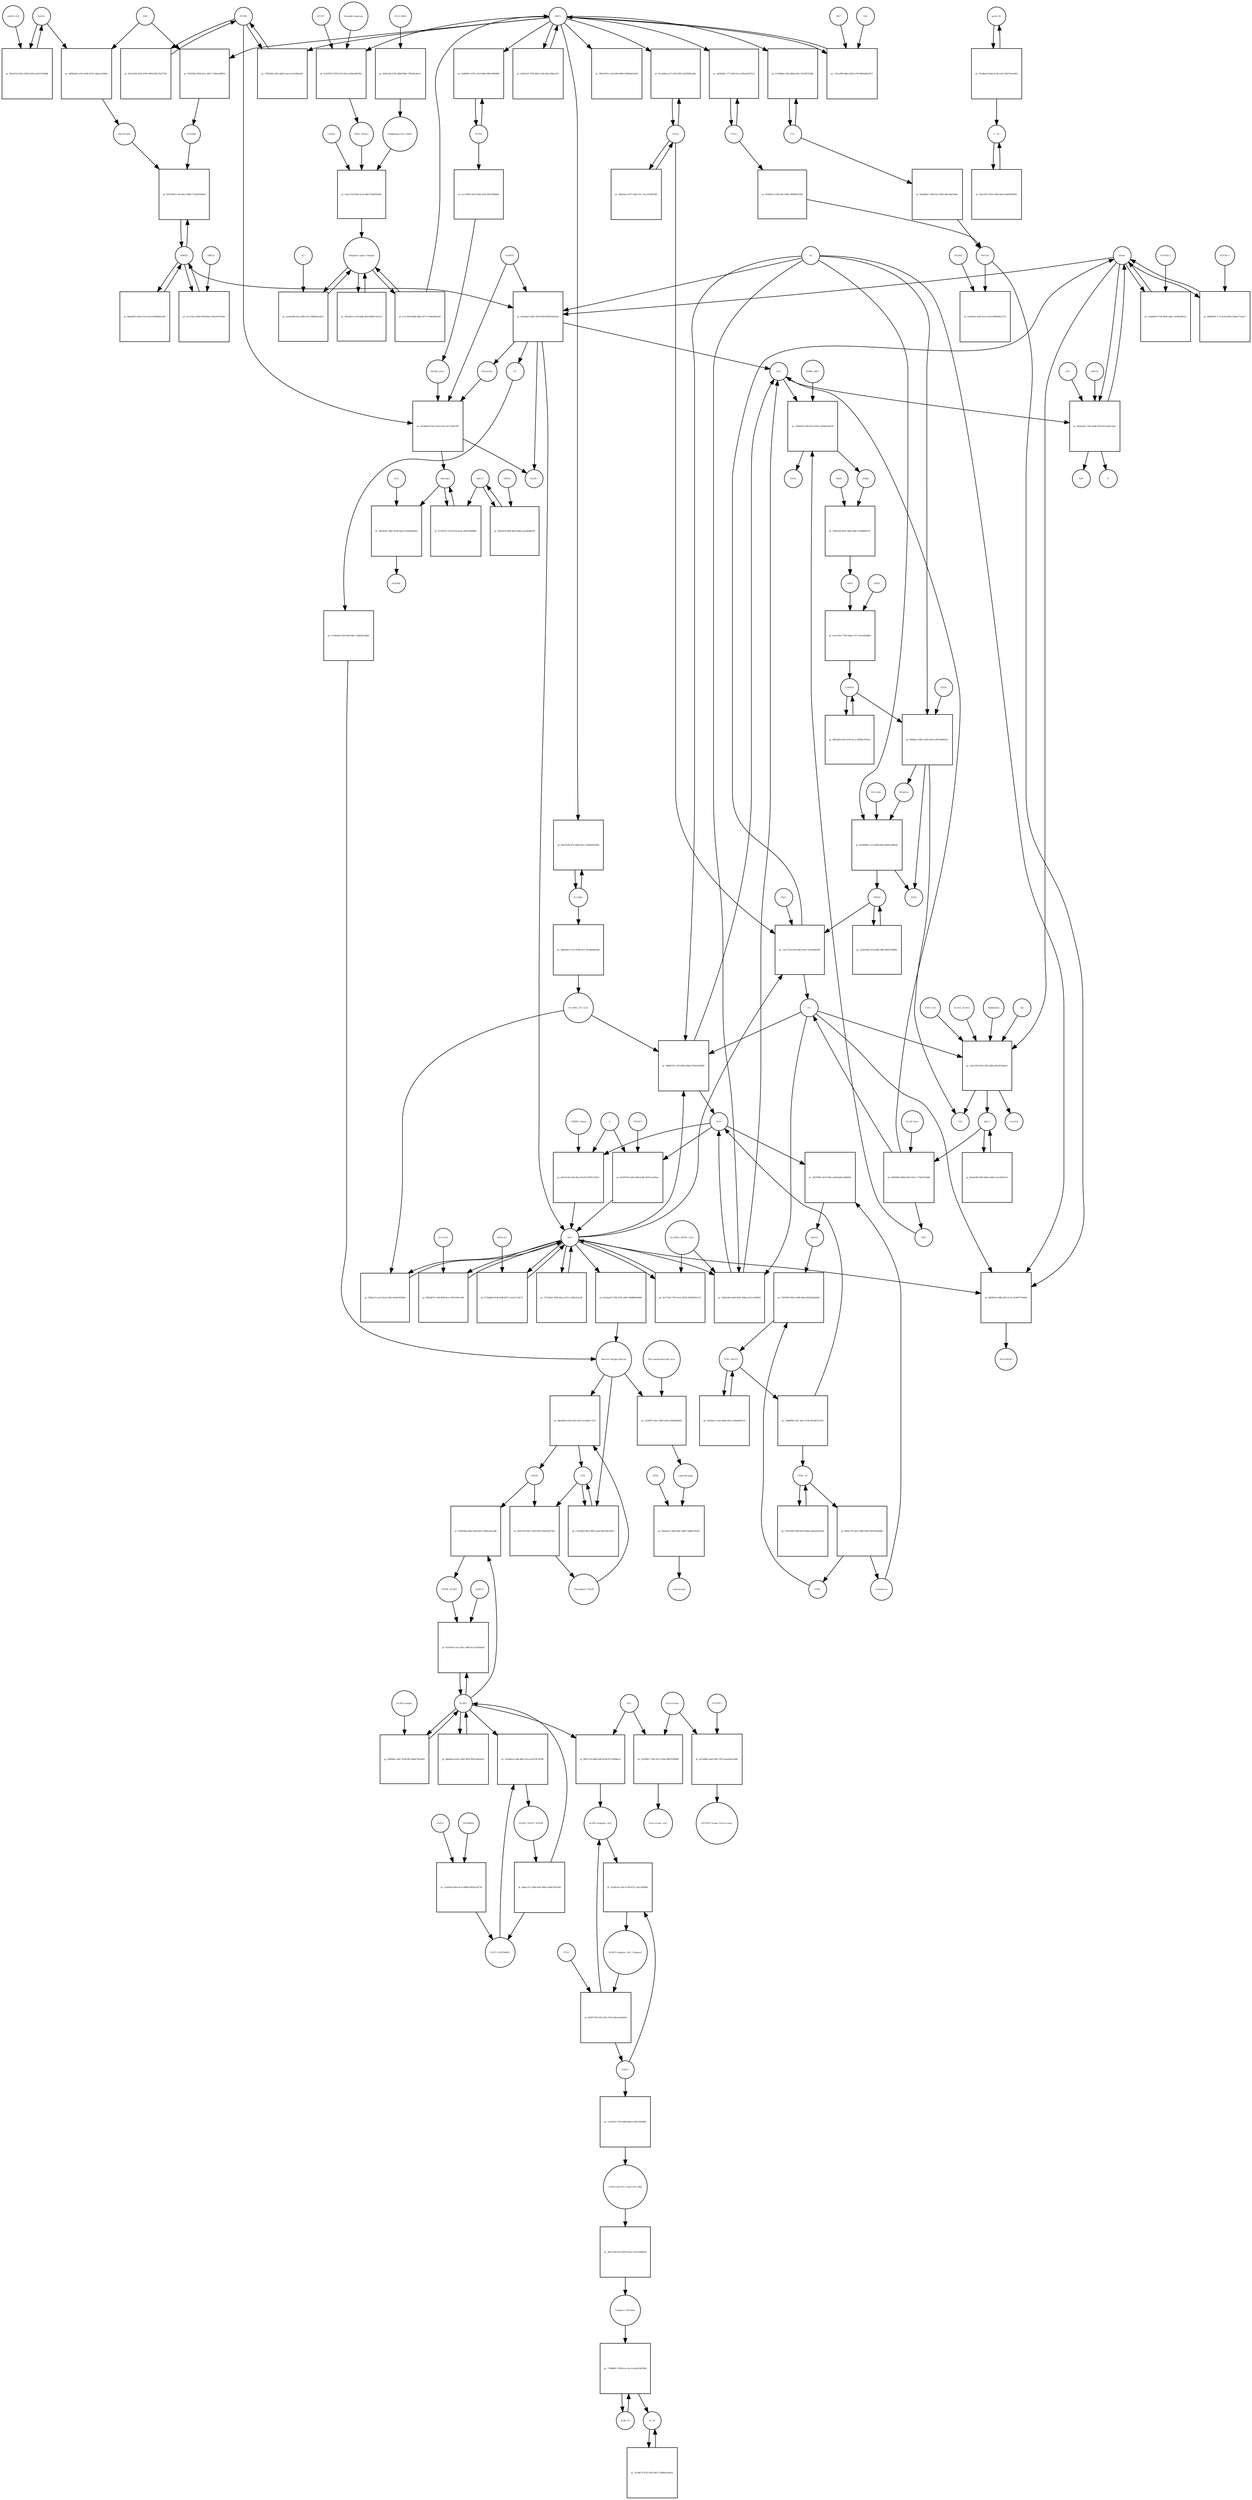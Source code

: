 strict digraph  {
Heme [annotation="urn_miriam_obo.chebi_CHEBI%3A30413", bipartite=0, cls="simple chemical", fontsize=4, label=Heme, shape=circle];
"pr_645eb9c9-2663-4f28-9958-f958d14432ed" [annotation="", bipartite=1, cls=process, fontsize=4, label="pr_645eb9c9-2663-4f28-9958-f958d14432ed", shape=square];
Biliverdin [annotation="urn_miriam_obo.chebi_CHEBI%3A17033", bipartite=0, cls="simple chemical", fontsize=4, label=Biliverdin, shape=circle];
HMOX1 [annotation="", bipartite=0, cls=macromolecule, fontsize=4, label=HMOX1, shape=circle];
O2 [annotation="urn_miriam_obo.chebi_CHEBI%3A15379", bipartite=0, cls="simple chemical", fontsize=4, label=O2, shape=circle];
NADPH [annotation="urn_miriam_obo.chebi_CHEBI%3A16474", bipartite=0, cls="simple chemical", fontsize=4, label=NADPH, shape=circle];
H2O [annotation="urn_miriam_obo.chebi_CHEBI%3A15377", bipartite=0, cls="simple chemical", fontsize=4, label=H2O, shape=circle];
"Fe2+" [annotation="urn_miriam_obo.chebi_CHEBI%3A29033", bipartite=0, cls="simple chemical", fontsize=4, label="Fe2+", shape=circle];
"NADP+" [annotation="urn_miriam_obo.chebi_CHEBI%3A18009", bipartite=0, cls="simple chemical", fontsize=4, label="NADP+", shape=circle];
CO [annotation="urn_miriam_obo.chebi_CHEBI%3A17245", bipartite=0, cls="simple chemical", fontsize=4, label=CO, shape=circle];
"pr_cabb6616-7195-4b96-a4b2-7fe580309aef" [annotation="", bipartite=1, cls=process, fontsize=4, label="pr_cabb6616-7195-4b96-a4b2-7fe580309aef", shape=square];
"FLVCR1-2" [annotation=urn_miriam_uniprot_Q9Y5Y0, bipartite=0, cls=macromolecule, fontsize=4, label="FLVCR1-2", shape=circle];
"pr_a4c84de9-47be-47ab-a7de-547c238471f9" [annotation="", bipartite=1, cls=process, fontsize=4, label="pr_a4c84de9-47be-47ab-a7de-547c238471f9", shape=square];
Bilirubin [annotation="urn_miriam_obo.chebi_CHEBI%3A16990", bipartite=0, cls="simple chemical", fontsize=4, label=Bilirubin, shape=circle];
BLVRB [annotation=urn_miriam_uniprot_P30043, bipartite=0, cls=macromolecule, fontsize=4, label=BLVRB, shape=circle];
"BLVRA_Zn2+" [annotation="urn_miriam_obo.chebi_CHEBI%3A29805|urn_miriam_uniprot_P53004", bipartite=0, cls=complex, fontsize=4, label="BLVRA_Zn2+", shape=circle];
"pr_f57e07dc-7ce9-41e4-ae3a-5d9a2646969a" [annotation="", bipartite=1, cls=process, fontsize=4, label="pr_f57e07dc-7ce9-41e4-ae3a-5d9a2646969a", shape=square];
ABCC1 [annotation="", bipartite=0, cls=macromolecule, fontsize=4, label=ABCC1, shape=circle];
"pr_5b620307-3b81-4549-9abe-812b99bed825" [annotation="", bipartite=1, cls=process, fontsize=4, label="pr_5b620307-3b81-4549-9abe-812b99bed825", shape=square];
ALB [annotation=urn_miriam_uniprot_P02768, bipartite=0, cls=macromolecule, fontsize=4, label=ALB, shape=circle];
"ALB/BIL" [annotation="urn_miriam_uniprot_P02768|urn_miriam_obo.chebi_CHEBI%3A16990", bipartite=0, cls=complex, fontsize=4, label="ALB/BIL", shape=circle];
NRF2 [annotation="", bipartite=0, cls=macromolecule, fontsize=4, label=NRF2, shape=circle];
"pr_225076b3-f830-45cc-b817-c556aa68ff02" [annotation="", bipartite=1, cls=process, fontsize=4, label="pr_225076b3-f830-45cc-b817-c556aa68ff02", shape=square];
MAF [annotation=urn_miriam_uniprot_O75444, bipartite=0, cls=macromolecule, fontsize=4, label=MAF, shape=circle];
"Nrf2/Maf" [annotation="", bipartite=0, cls=complex, fontsize=4, label="Nrf2/Maf", shape=circle];
"pr_64804ab5-a545-4a08-9195-cbb2ae1d2b0a" [annotation="", bipartite=1, cls=process, fontsize=4, label="pr_64804ab5-a545-4a08-9195-cbb2ae1d2b0a", shape=square];
BACH1 [annotation=urn_miriam_uniprot_O14867, bipartite=0, cls=macromolecule, fontsize=4, label=BACH1, shape=circle];
"BACH1/Maf" [annotation="", bipartite=0, cls=complex, fontsize=4, label="BACH1/Maf", shape=circle];
"pr_2f6c81ad-b26e-4548-b529-3ea9135c84d8" [annotation="", bipartite=1, cls=process, fontsize=4, label="pr_2f6c81ad-b26e-4548-b529-3ea9135c84d8", shape=square];
"miRNA-155" [annotation=urn_miriam_ncbigene_406947, bipartite=0, cls="nucleic acid feature", fontsize=4, label="miRNA-155", shape=circle];
"pr_b2e7856d-cc0e-40e1-89d9-77a59d55854d" [annotation="", bipartite=1, cls=process, fontsize=4, label="pr_b2e7856d-cc0e-40e1-89d9-77a59d55854d", shape=square];
PRIN9 [annotation="urn_miriam_obo.chebi_CHEBI%3A15430", bipartite=0, cls="simple chemical", fontsize=4, label=PRIN9, shape=circle];
"pr_cae1752b-e63f-4df2-9519-73a4260f2938" [annotation="", bipartite=1, cls=process, fontsize=4, label="pr_cae1752b-e63f-4df2-9519-73a4260f2938", shape=square];
FECH [annotation=urn_miriam_uniprot_P22830, bipartite=0, cls=macromolecule, fontsize=4, label=FECH, shape=circle];
"Pb2+" [annotation="urn_miriam_obo.chebi_CHEBI%3A27889", bipartite=0, cls="simple chemical", fontsize=4, label="Pb2+", shape=circle];
"H+" [annotation="urn_miriam_obo.chebi_CHEBI%3A15378", bipartite=0, cls="simple chemical", fontsize=4, label="H+", shape=circle];
"SUCC-CoA" [annotation="urn_miriam_obo.chebi_CHEBI%3A57292", bipartite=0, cls="simple chemical", fontsize=4, label="SUCC-CoA", shape=circle];
"pr_5eac1f50-b5a5-43fc-b8bf-64e4b53babe5" [annotation="", bipartite=1, cls=process, fontsize=4, label="pr_5eac1f50-b5a5-43fc-b8bf-64e4b53babe5", shape=square];
dALA [annotation="urn_miriam_obo.chebi_CHEBI%3A356416", bipartite=0, cls="simple chemical", fontsize=4, label=dALA, shape=circle];
ALAS1_ALAS2 [annotation="urn_miriam_uniprot_P13196|urn_miriam_uniprot_P22557", bipartite=0, cls=complex, fontsize=4, label=ALAS1_ALAS2, shape=circle];
Panhematin [annotation="urn_miriam_obo.chebi_CHEBI%3A50385", bipartite=0, cls="simple chemical", fontsize=4, label=Panhematin, shape=circle];
Gly [annotation="urn_miriam_obo.chebi_CHEBI%3A57305", bipartite=0, cls="simple chemical", fontsize=4, label=Gly, shape=circle];
"CoA-SH" [annotation="urn_miriam_obo.chebi_CHEBI%3A15346", bipartite=0, cls="simple chemical", fontsize=4, label="CoA-SH", shape=circle];
CO2 [annotation="urn_miriam_obo.chebi_CHEBI%3A16526", bipartite=0, cls="simple chemical", fontsize=4, label=CO2, shape=circle];
"pr_9c81f959-7458-4732-82e3-e40dcbb65f5e" [annotation="", bipartite=1, cls=process, fontsize=4, label="pr_9c81f959-7458-4732-82e3-e40dcbb65f5e", shape=square];
KEAP1 [annotation=urn_miriam_uniprot_Q14145, bipartite=0, cls=macromolecule, fontsize=4, label=KEAP1, shape=circle];
NRF2_KEAP1 [annotation="urn_miriam_uniprot_Q14145|urn_miriam_uniprot_Q16236", bipartite=0, cls=complex, fontsize=4, label=NRF2_KEAP1, shape=circle];
"Dimethly fumarate" [annotation="urn_miriam_obo.chebi_CHEBI%3A76004", bipartite=0, cls="simple chemical", fontsize=4, label="Dimethly fumarate", shape=circle];
"Ubiquitin Ligase Complex" [annotation="urn_miriam_uniprot_Q14145|urn_miriam_uniprot_Q15843|urn_miriam_uniprot_Q13618|urn_miriam_uniprot_P62877|urn_miriam_uniprot_Q16236|urn_miriam_uniprot_P0CG48|urn_miriam_pubmed_19940261|urn_miriam_interpro_IPR000608", bipartite=0, cls=complex, fontsize=4, label="Ubiquitin Ligase Complex", shape=circle];
"pr_3855ef2e-e154-4adb-85fd-b6f831167e1f" [annotation="", bipartite=1, cls=process, fontsize=4, label="pr_3855ef2e-e154-4adb-85fd-b6f831167e1f", shape=square];
"pr_b0958495-9b9d-4023-910c-c7746e793d4b" [annotation="", bipartite=1, cls=process, fontsize=4, label="pr_b0958495-9b9d-4023-910c-c7746e793d4b", shape=square];
PBG [annotation="urn_miriam_obo.chebi_CHEBI%3A58126", bipartite=0, cls="simple chemical", fontsize=4, label=PBG, shape=circle];
"ALAD_Zn2+" [annotation="urn_miriam_uniprot_P13716|urn_miriam_obo.chebi_CHEBI%3A29105", bipartite=0, cls=complex, fontsize=4, label="ALAD_Zn2+", shape=circle];
"pr_cf2b4509-cd5f-4535-83b5-10a0ab54ed78" [annotation="", bipartite=1, cls=process, fontsize=4, label="pr_cf2b4509-cd5f-4535-83b5-10a0ab54ed78", shape=square];
HMBL [annotation="urn_miriam_obo.chebi_CHEBI%3A57845", bipartite=0, cls="simple chemical", fontsize=4, label=HMBL, shape=circle];
HMBS_DIPY [annotation="urn_miriam_obo.chebi_CHEBI%3A36319|urn_miriam_uniprot_P08397", bipartite=0, cls=complex, fontsize=4, label=HMBS_DIPY, shape=circle];
"NH4+" [annotation="urn_miriam_obo.chebi_CHEBI%3A28938", bipartite=0, cls="simple chemical", fontsize=4, label="NH4+", shape=circle];
"pr_e2bf2269-4435-4485-996e-563d8f89a197" [annotation="", bipartite=1, cls=process, fontsize=4, label="pr_e2bf2269-4435-4485-996e-563d8f89a197", shape=square];
URO3 [annotation="urn_miriam_obo.chebi_CHEBI%3A15437", bipartite=0, cls="simple chemical", fontsize=4, label=URO3, shape=circle];
UROS [annotation=urn_miriam_uniprot_P10746, bipartite=0, cls=macromolecule, fontsize=4, label=UROS, shape=circle];
"pr_4c5ce01e-7796-42b4-a727-33c162f3b6bf" [annotation="", bipartite=1, cls=process, fontsize=4, label="pr_4c5ce01e-7796-42b4-a727-33c162f3b6bf", shape=square];
COPRO3 [annotation="urn_miriam_obo.chebi_CHEBI%3A15439", bipartite=0, cls="simple chemical", fontsize=4, label=COPRO3, shape=circle];
UROD [annotation=urn_miriam_uniprot_P06132, bipartite=0, cls=macromolecule, fontsize=4, label=UROD, shape=circle];
"pr_99d5bccf-d8e5-4439-9e92-ed970984930c" [annotation="", bipartite=1, cls=process, fontsize=4, label="pr_99d5bccf-d8e5-4439-9e92-ed970984930c", shape=square];
PPGEN9 [annotation="urn_miriam_obo.chebi_CHEBI%3A15435", bipartite=0, cls="simple chemical", fontsize=4, label=PPGEN9, shape=circle];
CPOX [annotation=urn_miriam_uniprot_P36551, bipartite=0, cls=macromolecule, fontsize=4, label=CPOX, shape=circle];
H2O2 [annotation="urn_miriam_obo.chebi_CHEBI%3A16240", bipartite=0, cls="simple chemical", fontsize=4, label=H2O2, shape=circle];
"pr_b97db99b-1ce3-4008-bd92-fb003cbdde0a" [annotation="", bipartite=1, cls=process, fontsize=4, label="pr_b97db99b-1ce3-4008-bd92-fb003cbdde0a", shape=square];
PPO_FAD [annotation="urn_miriam_obo.chebi_CHEBI%3A16238|urn_miriam_uniprot_P50336", bipartite=0, cls=complex, fontsize=4, label=PPO_FAD, shape=circle];
"pr_2a643cb7-5f7d-4b51-9c60-46ac394e1e53" [annotation="", bipartite=1, cls=process, fontsize=4, label="pr_2a643cb7-5f7d-4b51-9c60-46ac394e1e53", shape=square];
"pr_b6edc8f5-828f-449e-a566-eec5c6026c10" [annotation="", bipartite=1, cls="uncertain process", fontsize=4, label="pr_b6edc8f5-828f-449e-a566-eec5c6026c10", shape=square];
"pr_d9f3e85f-f450-4709-9ca3-99288cf4742d" [annotation="", bipartite=1, cls="uncertain process", fontsize=4, label="pr_d9f3e85f-f450-4709-9ca3-99288cf4742d", shape=square];
"pr_e2e6194d-c47d-468e-9ff8-4083f2586f61" [annotation="", bipartite=1, cls="uncertain process", fontsize=4, label="pr_e2e6194d-c47d-468e-9ff8-4083f2586f61", shape=square];
"Poly-unsaturated fatty acid" [annotation="urn_miriam_obo.chebi_CHEBI%3A26208", bipartite=0, cls="simple chemical", fontsize=4, label="Poly-unsaturated fatty acid", shape=circle];
"pr_c320ff75-291c-4869-a450-c995b64f28f3" [annotation="", bipartite=1, cls=process, fontsize=4, label="pr_c320ff75-291c-4869-a450-c995b64f28f3", shape=square];
"Lipid Peroxide" [annotation="urn_miriam_obo.chebi_CHEBI%3A61051", bipartite=0, cls="simple chemical", fontsize=4, label="Lipid Peroxide", shape=circle];
"Reactive Oxygen Species" [annotation="urn_miriam_obo.chebi_CHEBI%3A26523", bipartite=0, cls="simple chemical", fontsize=4, label="Reactive Oxygen Species", shape=circle];
"pr_690d072e-46fb-4d12-bc31-81499775bd4d" [annotation="", bipartite=1, cls=process, fontsize=4, label="pr_690d072e-46fb-4d12-bc31-81499775bd4d", shape=square];
"Fe(3+)O(OH)" [annotation="urn_miriam_obo.chebi_CHEBI%3A78619", bipartite=0, cls="simple chemical", fontsize=4, label="Fe(3+)O(OH)", shape=circle];
Ferritin [annotation=urn_miriam_uniprot_P02794, bipartite=0, cls=complex, fontsize=4, label=Ferritin, shape=circle];
"pr_f248e115-aa12-4ee2-92fa-4de8cf81f0ed" [annotation="", bipartite=1, cls=process, fontsize=4, label="pr_f248e115-aa12-4ee2-92fa-4de8cf81f0ed", shape=square];
"SLC40A1_CP_Cu2+" [annotation="urn_miriam_uniprot_P00450|urn_miriam_uniprot_Q9NP59|urn_miriam_obo.chebi_CHEBI%3A29036", bipartite=0, cls=complex, fontsize=4, label="SLC40A1_CP_Cu2+", shape=circle];
"pr_9dbd8762-7cf5-4893-a9bb-255042a89564" [annotation="", bipartite=1, cls=process, fontsize=4, label="pr_9dbd8762-7cf5-4893-a9bb-255042a89564", shape=square];
"Fe3+" [annotation="urn_miriam_obo.chebi_CHEBI%3A29034", bipartite=0, cls="simple chemical", fontsize=4, label="Fe3+", shape=circle];
SLC40A1 [annotation=urn_miriam_ncbigene_30061, bipartite=0, cls="nucleic acid feature", fontsize=4, label=SLC40A1, shape=circle];
"pr_40333340-ff7e-4d9a-b637-293995493459" [annotation="", bipartite=1, cls=process, fontsize=4, label="pr_40333340-ff7e-4d9a-b637-293995493459", shape=square];
FTH1 [annotation=urn_miriam_ncbigene_2495, bipartite=0, cls="nucleic acid feature", fontsize=4, label=FTH1, shape=circle];
"pr_da5f2b82-c772-40f9-bcec-fb0aa05672c8" [annotation="", bipartite=1, cls=process, fontsize=4, label="pr_da5f2b82-c772-40f9-bcec-fb0aa05672c8", shape=square];
FTL [annotation=urn_miriam_ncbigene_2512, bipartite=0, cls="nucleic acid feature", fontsize=4, label=FTL, shape=circle];
"pr_dc559bb6-c2ba-4b8b-bf5e-1f532670330b" [annotation="", bipartite=1, cls=process, fontsize=4, label="pr_dc559bb6-c2ba-4b8b-bf5e-1f532670330b", shape=square];
"pr_619092ce-224f-4dc3-b8b2-9f49f6472d5f" [annotation="", bipartite=1, cls=process, fontsize=4, label="pr_619092ce-224f-4dc3-b8b2-9f49f6472d5f", shape=square];
"pr_852d6bb1-7adb-42a5-8f82-bde7ebb7bdea" [annotation="", bipartite=1, cls=process, fontsize=4, label="pr_852d6bb1-7adb-42a5-8f82-bde7ebb7bdea", shape=square];
"pr_9ccafdde-bcf7-4316-96f3-dd278d812d41" [annotation="", bipartite=1, cls=process, fontsize=4, label="pr_9ccafdde-bcf7-4316-96f3-dd278d812d41", shape=square];
"pr_54df1dca-a977-43dc-91c7-dcc20780e3d4" [annotation="", bipartite=1, cls=process, fontsize=4, label="pr_54df1dca-a977-43dc-91c7-dcc20780e3d4", shape=square];
"pr_9ba40d13-fde8-4724-b210-604d49eb12f4" [annotation="", bipartite=1, cls=process, fontsize=4, label="pr_9ba40d13-fde8-4724-b210-604d49eb12f4", shape=square];
BLVRA [annotation=urn_miriam_ncbigene_644, bipartite=0, cls="nucleic acid feature", fontsize=4, label=BLVRA, shape=circle];
"pr_4a8b981c-0765-4219-b8d5-f0fbc90bd6bb" [annotation="", bipartite=1, cls=process, fontsize=4, label="pr_4a8b981c-0765-4219-b8d5-f0fbc90bd6bb", shape=square];
"pr_f769204d-23b5-4dd2-a3a3-acfe228bceb0" [annotation="", bipartite=1, cls=process, fontsize=4, label="pr_f769204d-23b5-4dd2-a3a3-acfe228bceb0", shape=square];
"pr_203c3a59-4a53-47d4-9908-b56c7622726f" [annotation="", bipartite=1, cls=process, fontsize=4, label="pr_203c3a59-4a53-47d4-9908-b56c7622726f", shape=square];
"pr_ecc51984-04c9-462b-a056-f063c9f066fe" [annotation="", bipartite=1, cls=process, fontsize=4, label="pr_ecc51984-04c9-462b-a056-f063c9f066fe", shape=square];
"pr_40be4ee3-7e1e-4798-9237-65c86e844346" [annotation="", bipartite=1, cls=process, fontsize=4, label="pr_40be4ee3-7e1e-4798-9237-65c86e844346", shape=square];
"pr_1aef03a4-ea00-4c5e-b31d-640b63bc1732" [annotation="", bipartite=1, cls=process, fontsize=4, label="pr_1aef03a4-ea00-4c5e-b31d-640b63bc1732", shape=square];
NCOA4 [annotation=urn_miriam_uniprot_Q13772, bipartite=0, cls=macromolecule, fontsize=4, label=NCOA4, shape=circle];
"pr_626c0136-3cb0-45ce-81a6-f73b7b113b33" [annotation="", bipartite=1, cls=process, fontsize=4, label="pr_626c0136-3cb0-45ce-81a6-f73b7b113b33", shape=square];
CYBRD1_Heme [annotation="urn_miriam_uniprot_Q53TN4|urn_miriam_obo.chebi_CHEBI%3A30413", bipartite=0, cls=complex, fontsize=4, label=CYBRD1_Heme, shape=circle];
"e-" [annotation="urn_miriam_obo.chebi_CHEBI%3A10545", bipartite=0, cls="simple chemical", fontsize=4, label="e-", shape=circle];
"pr_f8b24978-c19b-495b-8c3c-f90c934cc94f" [annotation="", bipartite=1, cls=process, fontsize=4, label="pr_f8b24978-c19b-495b-8c3c-f90c934cc94f", shape=square];
SLC11A2 [annotation=urn_miriam_uniprot_P49281, bipartite=0, cls=macromolecule, fontsize=4, label=SLC11A2, shape=circle];
"pr_956eaa01-59d6-4d4c-a685-74df83792eb7" [annotation="", bipartite=1, cls=process, fontsize=4, label="pr_956eaa01-59d6-4d4c-a685-74df83792eb7", shape=square];
"Lipid alcohol" [annotation="urn_miriam_obo.chebi_CHEBI%3A24026", bipartite=0, cls="simple chemical", fontsize=4, label="Lipid alcohol", shape=circle];
GPX4 [annotation=urn_miriam_uniprot_P36969, bipartite=0, cls=macromolecule, fontsize=4, label=GPX4, shape=circle];
"pr_2c7cefa2-4564-4748-8eb1-942e9c874eb9" [annotation="", bipartite=1, cls=process, fontsize=4, label="pr_2c7cefa2-4564-4748-8eb1-942e9c874eb9", shape=square];
ORF3a [annotation="urn_miriam_uniprot_P0DTC3|urn_miriam_taxonomy_2697049", bipartite=0, cls=macromolecule, fontsize=4, label=ORF3a, shape=circle];
"pr_9c05ae47-1504-479c-a667-60dd68a85b90" [annotation="", bipartite=1, cls=process, fontsize=4, label="pr_9c05ae47-1504-479c-a667-60dd68a85b90", shape=square];
"pr_f3d10f19-3d64-4f9c-bdbd-eae54bdd67fd" [annotation="", bipartite=1, cls=process, fontsize=4, label="pr_f3d10f19-3d64-4f9c-bdbd-eae54bdd67fd", shape=square];
ORF9c [annotation=urn_miriam_taxonomy_2697049, bipartite=0, cls=macromolecule, fontsize=4, label=ORF9c, shape=circle];
CUL3_RBX1 [annotation="urn_miriam_uniprot_Q13618|urn_miriam_uniprot_P62877", bipartite=0, cls=complex, fontsize=4, label=CUL3_RBX1, shape=circle];
"pr_40d22a0f-5181-4806-88be-756240cb0c1c" [annotation="", bipartite=1, cls=process, fontsize=4, label="pr_40d22a0f-5181-4806-88be-756240cb0c1c", shape=square];
"Neddylated CUL3_RBX1" [annotation="urn_miriam_uniprot_Q15843|urn_miriam_uniprot_Q13618|urn_miriam_uniprot_P62877", bipartite=0, cls=complex, fontsize=4, label="Neddylated CUL3_RBX1", shape=circle];
"pr_94815819-ccdd-4366-889e-9368b362c936" [annotation="", bipartite=1, cls=process, fontsize=4, label="pr_94815819-ccdd-4366-889e-9368b362c936", shape=square];
"pr_a5fc172d-50a6-4ccb-b0fa-874eff5fa60f" [annotation="", bipartite=1, cls=process, fontsize=4, label="pr_a5fc172d-50a6-4ccb-b0fa-874eff5fa60f", shape=square];
CAND1 [annotation=urn_miriam_uniprot_Q86VP6, bipartite=0, cls=macromolecule, fontsize=4, label=CAND1, shape=circle];
E2 [annotation=urn_miriam_interpro_IPR000608, bipartite=0, cls=macromolecule, fontsize=4, label=E2, shape=circle];
"pr_acda2488-e5ea-4ff8-a32c-99fbe61a3207" [annotation="", bipartite=1, cls=process, fontsize=4, label="pr_acda2488-e5ea-4ff8-a32c-99fbe61a3207", shape=square];
"pr_272ee800-6d6a-4dd5-a769-8bf42db97b53" [annotation="", bipartite=1, cls=process, fontsize=4, label="pr_272ee800-6d6a-4dd5-a769-8bf42db97b53", shape=square];
PKC [annotation="urn_miriam_pubmed_12198130|urn_miriam_interpro_IPR012233", bipartite=0, cls=macromolecule, fontsize=4, label=PKC, shape=circle];
CK2 [annotation="", bipartite=0, cls=macromolecule, fontsize=4, label=CK2, shape=circle];
"pr_f684db7b-7c7c-4c5b-85b6-3d3da7714ee7" [annotation="", bipartite=1, cls=process, fontsize=4, label="pr_f684db7b-7c7c-4c5b-85b6-3d3da7714ee7", shape=square];
"FLVCR1-1" [annotation=urn_miriam_uniprot_Q9Y5Y0, bipartite=0, cls=macromolecule, fontsize=4, label="FLVCR1-1", shape=circle];
"pr_042eaed1-13ba-4e8a-874f-62cee44c5eb0" [annotation="", bipartite=1, cls=process, fontsize=4, label="pr_042eaed1-13ba-4e8a-874f-62cee44c5eb0", shape=square];
ABCG2 [annotation=urn_miriam_uniprot_Q9UNQ0, bipartite=0, cls="macromolecule multimer", fontsize=4, label=ABCG2, shape=circle];
ATP [annotation="urn_miriam_obo.chebi_CHEBI%3A30616", bipartite=0, cls="simple chemical", fontsize=4, label=ATP, shape=circle];
Pi [annotation="urn_miriam_obo.chebi_CHEBI%3A18367", bipartite=0, cls="simple chemical", fontsize=4, label=Pi, shape=circle];
ADP [annotation="urn_miriam_obo.chebi_CHEBI%3A456216", bipartite=0, cls="simple chemical", fontsize=4, label=ADP, shape=circle];
"pr_9e772a5f-7003-41ec-8b78-1822f818c723" [annotation="", bipartite=1, cls=process, fontsize=4, label="pr_9e772a5f-7003-41ec-8b78-1822f818c723", shape=square];
"SLC40A1_HEPH_Cu2+" [annotation="urn_miriam_uniprot_Q9BQS7|urn_miriam_uniprot_Q9NP59|urn_miriam_obo.chebi_CHEBI%3A28694", bipartite=0, cls=complex, fontsize=4, label="SLC40A1_HEPH_Cu2+", shape=circle];
"pr_2b39cda0-64e6-46dc-95db-ea1211a0d500" [annotation="", bipartite=1, cls=process, fontsize=4, label="pr_2b39cda0-64e6-46dc-95db-ea1211a0d500", shape=square];
"pr_39197881-6f74-4582-aa8d-bbdee358b438" [annotation="", bipartite=1, cls=process, fontsize=4, label="pr_39197881-6f74-4582-aa8d-bbdee358b438", shape=square];
Transferrin [annotation=urn_miriam_uniprot_P02787, bipartite=0, cls=macromolecule, fontsize=4, label=Transferrin, shape=circle];
holoTF [annotation="urn_miriam_uniprot_P02787|urn_miriam_obo.chebi_CHEBI%3A29034", bipartite=0, cls=complex, fontsize=4, label=holoTF, shape=circle];
TFRC [annotation=urn_miriam_uniprot_P02786, bipartite=0, cls="macromolecule multimer", fontsize=4, label=TFRC, shape=circle];
"pr_7595fd76-942c-4494-9dab-8d5d22babfd8" [annotation="", bipartite=1, cls=process, fontsize=4, label="pr_7595fd76-942c-4494-9dab-8d5d22babfd8", shape=square];
TFRC_holoTF [annotation="urn_miriam_uniprot_P02787|urn_miriam_obo.chebi_CHEBI%3A29034|urn_miriam_uniprot_P02786", bipartite=0, cls=complex, fontsize=4, label=TFRC_holoTF, shape=circle];
"pr_3af0d3ce-c2a6-440b-a5b1-e1d6e4bf3219" [annotation="", bipartite=1, cls=process, fontsize=4, label="pr_3af0d3ce-c2a6-440b-a5b1-e1d6e4bf3219", shape=square];
"pr_34998f0b-782c-40a7-9748-9f19962127b5" [annotation="", bipartite=1, cls=process, fontsize=4, label="pr_34998f0b-782c-40a7-9748-9f19962127b5", shape=square];
TFRC_TF [annotation="urn_miriam_uniprot_P02787|urn_miriam_uniprot_P02786", bipartite=0, cls=complex, fontsize=4, label=TFRC_TF, shape=circle];
"pr_9cb957b5-5e04-496d-bef8-28372cee95ea" [annotation="", bipartite=1, cls=process, fontsize=4, label="pr_9cb957b5-5e04-496d-bef8-28372cee95ea", shape=square];
STEAP3 [annotation=urn_miriam_uniprot_Q658P3, bipartite=0, cls=macromolecule, fontsize=4, label=STEAP3, shape=circle];
"pr_f743dd4b-8138-4288-8037-5ce07cc26c77" [annotation="", bipartite=1, cls=process, fontsize=4, label="pr_f743dd4b-8138-4288-8037-5ce07cc26c77", shape=square];
MCOLN1 [annotation=urn_miriam_uniprot_Q9GZU1, bipartite=0, cls=macromolecule, fontsize=4, label=MCOLN1, shape=circle];
"pr_2721d651-1b94-4b1a-b155-a15ffa4c6cd4" [annotation="", bipartite=1, cls=process, fontsize=4, label="pr_2721d651-1b94-4b1a-b155-a15ffa4c6cd4", shape=square];
"pr_07951940-5089-4203-b660-2ada9291eb3d" [annotation="", bipartite=1, cls=process, fontsize=4, label="pr_07951940-5089-4203-b660-2ada9291eb3d", shape=square];
"pr_683a1745-4e91-4985-bdf5-fb87405aa946" [annotation="", bipartite=1, cls=process, fontsize=4, label="pr_683a1745-4e91-4985-bdf5-fb87405aa946", shape=square];
"pr_fc1c3b59-6d0d-484e-9373-a79bd3044cf8" [annotation="", bipartite=1, cls=process, fontsize=4, label="pr_fc1c3b59-6d0d-484e-9373-a79bd3044cf8", shape=square];
Thioredoxin_TXNIP [annotation="urn_miriam_uniprot_P10599|urn_miriam_uniprot_Q9H3M7", bipartite=0, cls=complex, fontsize=4, label=Thioredoxin_TXNIP, shape=circle];
"pr_8de44876-d244-4f25-8e93-ec440f2c7279" [annotation="", bipartite=1, cls=process, fontsize=4, label="pr_8de44876-d244-4f25-8e93-ec440f2c7279", shape=square];
TXNIP [annotation=urn_miriam_uniprot_Q9H3M7, bipartite=0, cls=macromolecule, fontsize=4, label=TXNIP, shape=circle];
TXN [annotation=urn_miriam_uniprot_P10599, bipartite=0, cls=macromolecule, fontsize=4, label=TXN, shape=circle];
NLRP3 [annotation=urn_miriam_uniprot_Q96P20, bipartite=0, cls=macromolecule, fontsize=4, label=NLRP3, shape=circle];
"pr_f64fb9ac-509c-4706-bff3-d9a47562ad01" [annotation="", bipartite=1, cls=process, fontsize=4, label="pr_f64fb9ac-509c-4706-bff3-d9a47562ad01", shape=square];
"Nf-KB Complex" [annotation="urn_miriam_uniprot_P19838|urn_miriam_uniprot_Q04206|urn_miriam_uniprot_Q00653", bipartite=0, cls=complex, fontsize=4, label="Nf-KB Complex", shape=circle];
"pr_dbedba2a-824c-45b5-8b2f-9859c49aad76" [annotation="", bipartite=1, cls=process, fontsize=4, label="pr_dbedba2a-824c-45b5-8b2f-9859c49aad76", shape=square];
"pr_c3219be4-9930-4b47-aab2-dba766c82557" [annotation="", bipartite=1, cls=process, fontsize=4, label="pr_c3219be4-9930-4b47-aab2-dba766c82557", shape=square];
"pr_f4a91525-9be7-4263-af93-05ee03ef7301" [annotation="", bipartite=1, cls=process, fontsize=4, label="pr_f4a91525-9be7-4263-af93-05ee03ef7301", shape=square];
HSP90AB1 [annotation=urn_miriam_uniprot_P08238, bipartite=0, cls=macromolecule, fontsize=4, label=HSP90AB1, shape=circle];
"pr_c2ea9cd5-f6e9-4c18-889b-93f2b1e5f75b" [annotation="", bipartite=1, cls=process, fontsize=4, label="pr_c2ea9cd5-f6e9-4c18-889b-93f2b1e5f75b", shape=square];
SUGT1 [annotation=urn_miriam_uniprot_Q9Y2Z0, bipartite=0, cls=macromolecule, fontsize=4, label=SUGT1, shape=circle];
SUGT1_HSP90AB1 [annotation="urn_miriam_uniprot_P08238|urn_miriam_uniprot_Q9Y2Z0", bipartite=0, cls=complex, fontsize=4, label=SUGT1_HSP90AB1, shape=circle];
"pr_333ad41e-e5d6-4d62-95ce-d21f53e7d788" [annotation="", bipartite=1, cls=process, fontsize=4, label="pr_333ad41e-e5d6-4d62-95ce-d21f53e7d788", shape=square];
NLRP3_SUGT1_HSP90 [annotation="urn_miriam_uniprot_P08238|urn_miriam_uniprot_Q96P20|urn_miriam_uniprot_Q9Y2Z0", bipartite=0, cls=complex, fontsize=4, label=NLRP3_SUGT1_HSP90, shape=circle];
"pr_036454da-6dfa-4328-8a55-54f8ac8ace48" [annotation="", bipartite=1, cls=process, fontsize=4, label="pr_036454da-6dfa-4328-8a55-54f8ac8ace48", shape=square];
TXNIP_NLRP3 [annotation="urn_miriam_uniprot_Q9H3M7|urn_miriam_uniprot_Q96P20", bipartite=0, cls=complex, fontsize=4, label=TXNIP_NLRP3, shape=circle];
"pr_f8657a7b-6b64-40f0-8a36-67ccf4d9fea1" [annotation="", bipartite=1, cls=process, fontsize=4, label="pr_f8657a7b-6b64-40f0-8a36-67ccf4d9fea1", shape=square];
ASC [annotation=urn_miriam_uniprot_Q9ULZ3, bipartite=0, cls=macromolecule, fontsize=4, label=ASC, shape=circle];
"NLRP3 oligomer_ASC" [annotation="urn_miriam_uniprot_Q9ULZ3|urn_miriam_obo.chebi_CHEBI%3A36080", bipartite=0, cls=complex, fontsize=4, label="NLRP3 oligomer_ASC", shape=circle];
"pr_fb149cde-3c85-4738-815f-c26ccdf9f4fb" [annotation="", bipartite=1, cls=process, fontsize=4, label="pr_fb149cde-3c85-4738-815f-c26ccdf9f4fb", shape=square];
CASP1 [annotation=urn_miriam_uniprot_P29466, bipartite=0, cls=macromolecule, fontsize=4, label=CASP1, shape=circle];
"NLRP3 oligomer_ASC_Caspase1" [annotation="urn_miriam_uniprot_P29466|urn_miriam_uniprot_Q9ULZ3", bipartite=0, cls=complex, fontsize=4, label="NLRP3 oligomer_ASC_Caspase1", shape=circle];
"pr_fa356967-7442-4237-82de-d08f703f99df" [annotation="", bipartite=1, cls=process, fontsize=4, label="pr_fa356967-7442-4237-82de-d08f703f99df", shape=square];
"Pyrin trimer" [annotation=urn_miriam_uniprot_O15553, bipartite=0, cls=complex, fontsize=4, label="Pyrin trimer", shape=circle];
"Pyrin trimer_ASC" [annotation="urn_miriam_uniprot_O15553|urn_miriam_uniprot_Q9ULZ3", bipartite=0, cls=complex, fontsize=4, label="Pyrin trimer_ASC", shape=circle];
"pr_d57e896e-da63-49e7-8532-dea856a2a84f" [annotation="", bipartite=1, cls=process, fontsize=4, label="pr_d57e896e-da63-49e7-8532-dea856a2a84f", shape=square];
PSTPIP1 [annotation=urn_miriam_uniprot_O43586, bipartite=0, cls="macromolecule multimer", fontsize=4, label=PSTPIP1, shape=circle];
"PSTPIP1 trimer_Pyrin trimer" [annotation="urn_miriam_uniprot_O15553|urn_miriam_uniprot_O43586", bipartite=0, cls=complex, fontsize=4, label="PSTPIP1 trimer_Pyrin trimer", shape=circle];
"pr_6940770d-6335-4351-872e-b81ae4ed2fd4" [annotation="", bipartite=1, cls=process, fontsize=4, label="pr_6940770d-6335-4351-872e-b81ae4ed2fd4", shape=square];
CTSG [annotation=urn_miriam_uniprot_P08311, bipartite=0, cls=macromolecule, fontsize=4, label=CTSG, shape=circle];
"pr_1ce0cfa3-71b0-4d68-84ae-a294c5625058" [annotation="", bipartite=1, cls=process, fontsize=4, label="pr_1ce0cfa3-71b0-4d68-84ae-a294c5625058", shape=square];
"CASP1(120-197)_CASP1(317-404)" [annotation=urn_miriam_uniprot_P29466, bipartite=0, cls=complex, fontsize=4, label="CASP1(120-197)_CASP1(317-404)", shape=circle];
"pr_3b0c53ad-41a4-4918-9ece-5e3e316b818a" [annotation="", bipartite=1, cls=process, fontsize=4, label="pr_3b0c53ad-41a4-4918-9ece-5e3e316b818a", shape=square];
"Caspase-1 Tetramer" [annotation=urn_miriam_uniprot_P29466, bipartite=0, cls="complex multimer", fontsize=4, label="Caspase-1 Tetramer", shape=circle];
"proIL-1B" [annotation=urn_miriam_uniprot_P01584, bipartite=0, cls=macromolecule, fontsize=4, label="proIL-1B", shape=circle];
"pr_9526bc65-debe-4c46-aa91-d2d270ee4561" [annotation="", bipartite=1, cls=process, fontsize=4, label="pr_9526bc65-debe-4c46-aa91-d2d270ee4561", shape=square];
"IL-1B" [annotation=urn_miriam_uniprot_P01584, bipartite=0, cls=macromolecule, fontsize=4, label="IL-1B", shape=circle];
"pr_03ace457-643e-42b0-89ed-6eb936f3f84c" [annotation="", bipartite=1, cls="omitted process", fontsize=4, label="pr_03ace457-643e-42b0-89ed-6eb936f3f84c", shape=square];
"pr_b37eb97e-eae3-40cc-b802-4ce3c565b42d" [annotation="", bipartite=1, cls=process, fontsize=4, label="pr_b37eb97e-eae3-40cc-b802-4ce3c565b42d", shape=square];
"SARS E" [annotation=urn_miriam_uniprot_P59637, bipartite=0, cls=macromolecule, fontsize=4, label="SARS E", shape=circle];
"proIL-18" [annotation=urn_miriam_uniprot_Q14116, bipartite=0, cls=macromolecule, fontsize=4, label="proIL-18", shape=circle];
"pr_77089d87-3768-41ec-bcc9-6ca921867d69" [annotation="", bipartite=1, cls=process, fontsize=4, label="pr_77089d87-3768-41ec-bcc9-6ca921867d69", shape=square];
"IL-18" [annotation=urn_miriam_uniprot_Q14116, bipartite=0, cls=macromolecule, fontsize=4, label="IL-18", shape=circle];
"pr_3a19bc7f-6721-4933-8d17-a988dc83ebc6" [annotation="", bipartite=1, cls="omitted process", fontsize=4, label="pr_3a19bc7f-6721-4933-8d17-a988dc83ebc6", shape=square];
"pr_e136e6a6-6359-46f3-9bc1-9adb2fe35bb3" [annotation="", bipartite=1, cls=process, fontsize=4, label="pr_e136e6a6-6359-46f3-9bc1-9adb2fe35bb3", shape=square];
"pr_00eac37a-7bbb-439e-989e-2e64b734c958" [annotation="", bipartite=1, cls=process, fontsize=4, label="pr_00eac37a-7bbb-439e-989e-2e64b734c958", shape=square];
Heme -> "pr_645eb9c9-2663-4f28-9958-f958d14432ed"  [annotation="", interaction_type=consumption];
Heme -> "pr_cabb6616-7195-4b96-a4b2-7fe580309aef"  [annotation="", interaction_type=consumption];
Heme -> "pr_5eac1f50-b5a5-43fc-b8bf-64e4b53babe5"  [annotation=urn_miriam_pubmed_25446301, interaction_type=inhibition];
Heme -> "pr_f684db7b-7c7c-4c5b-85b6-3d3da7714ee7"  [annotation="", interaction_type=consumption];
Heme -> "pr_042eaed1-13ba-4e8a-874f-62cee44c5eb0"  [annotation="", interaction_type=consumption];
"pr_645eb9c9-2663-4f28-9958-f958d14432ed" -> Biliverdin  [annotation="", interaction_type=production];
"pr_645eb9c9-2663-4f28-9958-f958d14432ed" -> H2O  [annotation="", interaction_type=production];
"pr_645eb9c9-2663-4f28-9958-f958d14432ed" -> "Fe2+"  [annotation="", interaction_type=production];
"pr_645eb9c9-2663-4f28-9958-f958d14432ed" -> "NADP+"  [annotation="", interaction_type=production];
"pr_645eb9c9-2663-4f28-9958-f958d14432ed" -> CO  [annotation="", interaction_type=production];
Biliverdin -> "pr_a4c84de9-47be-47ab-a7de-547c238471f9"  [annotation="", interaction_type=consumption];
HMOX1 -> "pr_645eb9c9-2663-4f28-9958-f958d14432ed"  [annotation="", interaction_type=catalysis];
HMOX1 -> "pr_b2e7856d-cc0e-40e1-89d9-77a59d55854d"  [annotation="", interaction_type=consumption];
HMOX1 -> "pr_9ba40d13-fde8-4724-b210-604d49eb12f4"  [annotation="", interaction_type=consumption];
HMOX1 -> "pr_2c7cefa2-4564-4748-8eb1-942e9c874eb9"  [annotation="", interaction_type=consumption];
O2 -> "pr_645eb9c9-2663-4f28-9958-f958d14432ed"  [annotation="", interaction_type=consumption];
O2 -> "pr_99d5bccf-d8e5-4439-9e92-ed970984930c"  [annotation="", interaction_type=consumption];
O2 -> "pr_b97db99b-1ce3-4008-bd92-fb003cbdde0a"  [annotation="", interaction_type=consumption];
O2 -> "pr_690d072e-46fb-4d12-bc31-81499775bd4d"  [annotation="", interaction_type=consumption];
O2 -> "pr_9dbd8762-7cf5-4893-a9bb-255042a89564"  [annotation="", interaction_type=consumption];
O2 -> "pr_2b39cda0-64e6-46dc-95db-ea1211a0d500"  [annotation="", interaction_type=consumption];
NADPH -> "pr_645eb9c9-2663-4f28-9958-f958d14432ed"  [annotation="", interaction_type=consumption];
NADPH -> "pr_a4c84de9-47be-47ab-a7de-547c238471f9"  [annotation="", interaction_type=consumption];
H2O -> "pr_cf2b4509-cd5f-4535-83b5-10a0ab54ed78"  [annotation="", interaction_type=consumption];
H2O -> "pr_042eaed1-13ba-4e8a-874f-62cee44c5eb0"  [annotation="", interaction_type=consumption];
"Fe2+" -> "pr_cae1752b-e63f-4df2-9519-73a4260f2938"  [annotation="", interaction_type=consumption];
"Fe2+" -> "pr_690d072e-46fb-4d12-bc31-81499775bd4d"  [annotation="", interaction_type=consumption];
"Fe2+" -> "pr_f248e115-aa12-4ee2-92fa-4de8cf81f0ed"  [annotation="", interaction_type=consumption];
"Fe2+" -> "pr_9dbd8762-7cf5-4893-a9bb-255042a89564"  [annotation="", interaction_type=consumption];
"Fe2+" -> "pr_f8b24978-c19b-495b-8c3c-f90c934cc94f"  [annotation="", interaction_type=consumption];
"Fe2+" -> "pr_9c05ae47-1504-479c-a667-60dd68a85b90"  [annotation="urn_miriam_pubmed_26794443|urn_miriam_pubmed_30692038", interaction_type=catalysis];
"Fe2+" -> "pr_9e772a5f-7003-41ec-8b78-1822f818c723"  [annotation="", interaction_type=consumption];
"Fe2+" -> "pr_2b39cda0-64e6-46dc-95db-ea1211a0d500"  [annotation="", interaction_type=consumption];
"Fe2+" -> "pr_f743dd4b-8138-4288-8037-5ce07cc26c77"  [annotation="", interaction_type=consumption];
"Fe2+" -> "pr_2721d651-1b94-4b1a-b155-a15ffa4c6cd4"  [annotation="", interaction_type=consumption];
CO -> "pr_e136e6a6-6359-46f3-9bc1-9adb2fe35bb3"  [annotation="urn_miriam_pubmed_28356568|urn_miriam_pubmed_25770182", interaction_type=inhibition];
"pr_cabb6616-7195-4b96-a4b2-7fe580309aef" -> Heme  [annotation="", interaction_type=production];
"FLVCR1-2" -> "pr_cabb6616-7195-4b96-a4b2-7fe580309aef"  [annotation="", interaction_type=catalysis];
"pr_a4c84de9-47be-47ab-a7de-547c238471f9" -> Bilirubin  [annotation="", interaction_type=production];
"pr_a4c84de9-47be-47ab-a7de-547c238471f9" -> "NADP+"  [annotation="", interaction_type=production];
Bilirubin -> "pr_f57e07dc-7ce9-41e4-ae3a-5d9a2646969a"  [annotation="", interaction_type=consumption];
Bilirubin -> "pr_5b620307-3b81-4549-9abe-812b99bed825"  [annotation="", interaction_type=consumption];
BLVRB -> "pr_a4c84de9-47be-47ab-a7de-547c238471f9"  [annotation="", interaction_type=catalysis];
BLVRB -> "pr_f769204d-23b5-4dd2-a3a3-acfe228bceb0"  [annotation="", interaction_type=consumption];
BLVRB -> "pr_203c3a59-4a53-47d4-9908-b56c7622726f"  [annotation="", interaction_type=consumption];
"BLVRA_Zn2+" -> "pr_a4c84de9-47be-47ab-a7de-547c238471f9"  [annotation="", interaction_type=catalysis];
"pr_f57e07dc-7ce9-41e4-ae3a-5d9a2646969a" -> Bilirubin  [annotation="", interaction_type=production];
ABCC1 -> "pr_f57e07dc-7ce9-41e4-ae3a-5d9a2646969a"  [annotation="", interaction_type=catalysis];
ABCC1 -> "pr_f3d10f19-3d64-4f9c-bdbd-eae54bdd67fd"  [annotation="", interaction_type=consumption];
"pr_5b620307-3b81-4549-9abe-812b99bed825" -> "ALB/BIL"  [annotation="", interaction_type=production];
ALB -> "pr_5b620307-3b81-4549-9abe-812b99bed825"  [annotation="", interaction_type=consumption];
NRF2 -> "pr_225076b3-f830-45cc-b817-c556aa68ff02"  [annotation="", interaction_type=consumption];
NRF2 -> "pr_9c81f959-7458-4732-82e3-e40dcbb65f5e"  [annotation="", interaction_type=consumption];
NRF2 -> "pr_2a643cb7-5f7d-4b51-9c60-46ac394e1e53"  [annotation="", interaction_type=consumption];
NRF2 -> "pr_40333340-ff7e-4d9a-b637-293995493459"  [annotation=urn_miriam_pubmed_30692038, interaction_type=catalysis];
NRF2 -> "pr_da5f2b82-c772-40f9-bcec-fb0aa05672c8"  [annotation=urn_miriam_pubmed_30692038, interaction_type=catalysis];
NRF2 -> "pr_dc559bb6-c2ba-4b8b-bf5e-1f532670330b"  [annotation=urn_miriam_pubmed_30692038, interaction_type=catalysis];
NRF2 -> "pr_9ccafdde-bcf7-4316-96f3-dd278d812d41"  [annotation="urn_miriam_pubmed_30692038|urn_miriam_pubmed_23766848", interaction_type=catalysis];
NRF2 -> "pr_4a8b981c-0765-4219-b8d5-f0fbc90bd6bb"  [annotation=urn_miriam_pubmed_30692038, interaction_type=catalysis];
NRF2 -> "pr_f769204d-23b5-4dd2-a3a3-acfe228bceb0"  [annotation=urn_miriam_pubmed_30692038, interaction_type=catalysis];
NRF2 -> "pr_94815819-ccdd-4366-889e-9368b362c936"  [annotation="", interaction_type=consumption];
NRF2 -> "pr_272ee800-6d6a-4dd5-a769-8bf42db97b53"  [annotation="", interaction_type=consumption];
"pr_225076b3-f830-45cc-b817-c556aa68ff02" -> "Nrf2/Maf"  [annotation="", interaction_type=production];
MAF -> "pr_225076b3-f830-45cc-b817-c556aa68ff02"  [annotation="", interaction_type=consumption];
MAF -> "pr_64804ab5-a545-4a08-9195-cbb2ae1d2b0a"  [annotation="", interaction_type=consumption];
"Nrf2/Maf" -> "pr_b2e7856d-cc0e-40e1-89d9-77a59d55854d"  [annotation="urn_miriam_pubmed_10473555|urn_miriam_pubmed_31827672|urn_miriam_pubmed_30692038|urn_miriam_pubmed_29717933", interaction_type=catalysis];
"pr_64804ab5-a545-4a08-9195-cbb2ae1d2b0a" -> "BACH1/Maf"  [annotation="", interaction_type=production];
BACH1 -> "pr_64804ab5-a545-4a08-9195-cbb2ae1d2b0a"  [annotation="", interaction_type=consumption];
BACH1 -> "pr_2f6c81ad-b26e-4548-b529-3ea9135c84d8"  [annotation="", interaction_type=consumption];
"BACH1/Maf" -> "pr_b2e7856d-cc0e-40e1-89d9-77a59d55854d"  [annotation="urn_miriam_pubmed_10473555|urn_miriam_pubmed_31827672|urn_miriam_pubmed_30692038|urn_miriam_pubmed_29717933", interaction_type=inhibition];
"pr_2f6c81ad-b26e-4548-b529-3ea9135c84d8" -> BACH1  [annotation="", interaction_type=production];
"miRNA-155" -> "pr_2f6c81ad-b26e-4548-b529-3ea9135c84d8"  [annotation="urn_miriam_pubmed_28082120|urn_miriam_pubmed_21982894", interaction_type=inhibition];
"pr_b2e7856d-cc0e-40e1-89d9-77a59d55854d" -> HMOX1  [annotation="", interaction_type=production];
PRIN9 -> "pr_cae1752b-e63f-4df2-9519-73a4260f2938"  [annotation="", interaction_type=consumption];
PRIN9 -> "pr_e2e6194d-c47d-468e-9ff8-4083f2586f61"  [annotation="", interaction_type=consumption];
"pr_cae1752b-e63f-4df2-9519-73a4260f2938" -> Heme  [annotation="", interaction_type=production];
"pr_cae1752b-e63f-4df2-9519-73a4260f2938" -> "H+"  [annotation="", interaction_type=production];
FECH -> "pr_cae1752b-e63f-4df2-9519-73a4260f2938"  [annotation="", interaction_type=catalysis];
FECH -> "pr_9ccafdde-bcf7-4316-96f3-dd278d812d41"  [annotation="", interaction_type=consumption];
FECH -> "pr_54df1dca-a977-43dc-91c7-dcc20780e3d4"  [annotation="", interaction_type=consumption];
"Pb2+" -> "pr_cae1752b-e63f-4df2-9519-73a4260f2938"  [annotation="", interaction_type=inhibition];
"H+" -> "pr_5eac1f50-b5a5-43fc-b8bf-64e4b53babe5"  [annotation="", interaction_type=consumption];
"H+" -> "pr_690d072e-46fb-4d12-bc31-81499775bd4d"  [annotation="", interaction_type=consumption];
"H+" -> "pr_9dbd8762-7cf5-4893-a9bb-255042a89564"  [annotation="", interaction_type=consumption];
"H+" -> "pr_2b39cda0-64e6-46dc-95db-ea1211a0d500"  [annotation="", interaction_type=consumption];
"SUCC-CoA" -> "pr_5eac1f50-b5a5-43fc-b8bf-64e4b53babe5"  [annotation="", interaction_type=consumption];
"pr_5eac1f50-b5a5-43fc-b8bf-64e4b53babe5" -> dALA  [annotation="", interaction_type=production];
"pr_5eac1f50-b5a5-43fc-b8bf-64e4b53babe5" -> "CoA-SH"  [annotation="", interaction_type=production];
"pr_5eac1f50-b5a5-43fc-b8bf-64e4b53babe5" -> CO2  [annotation="", interaction_type=production];
dALA -> "pr_b0958495-9b9d-4023-910c-c7746e793d4b"  [annotation="", interaction_type=consumption];
dALA -> "pr_b6edc8f5-828f-449e-a566-eec5c6026c10"  [annotation="", interaction_type=consumption];
ALAS1_ALAS2 -> "pr_5eac1f50-b5a5-43fc-b8bf-64e4b53babe5"  [annotation=urn_miriam_pubmed_25446301, interaction_type=catalysis];
Panhematin -> "pr_5eac1f50-b5a5-43fc-b8bf-64e4b53babe5"  [annotation=urn_miriam_pubmed_25446301, interaction_type=inhibition];
Gly -> "pr_5eac1f50-b5a5-43fc-b8bf-64e4b53babe5"  [annotation="", interaction_type=consumption];
"pr_9c81f959-7458-4732-82e3-e40dcbb65f5e" -> NRF2_KEAP1  [annotation="", interaction_type=production];
KEAP1 -> "pr_9c81f959-7458-4732-82e3-e40dcbb65f5e"  [annotation="", interaction_type=consumption];
NRF2_KEAP1 -> "pr_a5fc172d-50a6-4ccb-b0fa-874eff5fa60f"  [annotation="", interaction_type=consumption];
"Dimethly fumarate" -> "pr_9c81f959-7458-4732-82e3-e40dcbb65f5e"  [annotation="urn_miriam_pubmed_15282312|urn_miriam_pubmed_20486766|urn_miriam_pubmed_31692987|urn_miriam_pubmed_15572695|urn_miriam_pubmed_32132672", interaction_type=inhibition];
"Ubiquitin Ligase Complex" -> "pr_3855ef2e-e154-4adb-85fd-b6f831167e1f"  [annotation="", interaction_type=consumption];
"Ubiquitin Ligase Complex" -> "pr_acda2488-e5ea-4ff8-a32c-99fbe61a3207"  [annotation="", interaction_type=consumption];
"Ubiquitin Ligase Complex" -> "pr_fc1c3b59-6d0d-484e-9373-a79bd3044cf8"  [annotation="", interaction_type=consumption];
"pr_3855ef2e-e154-4adb-85fd-b6f831167e1f" -> "Ubiquitin Ligase Complex"  [annotation="", interaction_type=production];
"pr_b0958495-9b9d-4023-910c-c7746e793d4b" -> PBG  [annotation="", interaction_type=production];
"pr_b0958495-9b9d-4023-910c-c7746e793d4b" -> "H+"  [annotation="", interaction_type=production];
"pr_b0958495-9b9d-4023-910c-c7746e793d4b" -> H2O  [annotation="", interaction_type=production];
PBG -> "pr_cf2b4509-cd5f-4535-83b5-10a0ab54ed78"  [annotation="", interaction_type=consumption];
"ALAD_Zn2+" -> "pr_b0958495-9b9d-4023-910c-c7746e793d4b"  [annotation="", interaction_type=catalysis];
"pr_cf2b4509-cd5f-4535-83b5-10a0ab54ed78" -> HMBL  [annotation="", interaction_type=production];
"pr_cf2b4509-cd5f-4535-83b5-10a0ab54ed78" -> "NH4+"  [annotation="", interaction_type=production];
HMBL -> "pr_e2bf2269-4435-4485-996e-563d8f89a197"  [annotation="", interaction_type=consumption];
HMBS_DIPY -> "pr_cf2b4509-cd5f-4535-83b5-10a0ab54ed78"  [annotation="", interaction_type=catalysis];
"pr_e2bf2269-4435-4485-996e-563d8f89a197" -> URO3  [annotation="", interaction_type=production];
URO3 -> "pr_4c5ce01e-7796-42b4-a727-33c162f3b6bf"  [annotation="", interaction_type=consumption];
UROS -> "pr_e2bf2269-4435-4485-996e-563d8f89a197"  [annotation="", interaction_type=catalysis];
"pr_4c5ce01e-7796-42b4-a727-33c162f3b6bf" -> COPRO3  [annotation="", interaction_type=production];
COPRO3 -> "pr_99d5bccf-d8e5-4439-9e92-ed970984930c"  [annotation="", interaction_type=consumption];
COPRO3 -> "pr_d9f3e85f-f450-4709-9ca3-99288cf4742d"  [annotation="", interaction_type=consumption];
UROD -> "pr_4c5ce01e-7796-42b4-a727-33c162f3b6bf"  [annotation="", interaction_type=catalysis];
"pr_99d5bccf-d8e5-4439-9e92-ed970984930c" -> PPGEN9  [annotation="", interaction_type=production];
"pr_99d5bccf-d8e5-4439-9e92-ed970984930c" -> CO2  [annotation="", interaction_type=production];
"pr_99d5bccf-d8e5-4439-9e92-ed970984930c" -> H2O2  [annotation="", interaction_type=production];
PPGEN9 -> "pr_b97db99b-1ce3-4008-bd92-fb003cbdde0a"  [annotation="", interaction_type=consumption];
CPOX -> "pr_99d5bccf-d8e5-4439-9e92-ed970984930c"  [annotation="", interaction_type=catalysis];
"pr_b97db99b-1ce3-4008-bd92-fb003cbdde0a" -> PRIN9  [annotation="", interaction_type=production];
"pr_b97db99b-1ce3-4008-bd92-fb003cbdde0a" -> H2O2  [annotation="", interaction_type=production];
PPO_FAD -> "pr_b97db99b-1ce3-4008-bd92-fb003cbdde0a"  [annotation="", interaction_type=catalysis];
"pr_2a643cb7-5f7d-4b51-9c60-46ac394e1e53" -> NRF2  [annotation="", interaction_type=production];
"pr_b6edc8f5-828f-449e-a566-eec5c6026c10" -> dALA  [annotation="", interaction_type=production];
"pr_d9f3e85f-f450-4709-9ca3-99288cf4742d" -> COPRO3  [annotation="", interaction_type=production];
"pr_e2e6194d-c47d-468e-9ff8-4083f2586f61" -> PRIN9  [annotation="", interaction_type=production];
"Poly-unsaturated fatty acid" -> "pr_c320ff75-291c-4869-a450-c995b64f28f3"  [annotation="", interaction_type=consumption];
"pr_c320ff75-291c-4869-a450-c995b64f28f3" -> "Lipid Peroxide"  [annotation="", interaction_type=production];
"Lipid Peroxide" -> "pr_956eaa01-59d6-4d4c-a685-74df83792eb7"  [annotation="", interaction_type=consumption];
"Reactive Oxygen Species" -> "pr_c320ff75-291c-4869-a450-c995b64f28f3"  [annotation="urn_miriam_pubmed_26794443|urn_miriam_pubmed_30692038", interaction_type=catalysis];
"Reactive Oxygen Species" -> "pr_8de44876-d244-4f25-8e93-ec440f2c7279"  [annotation="", interaction_type="necessary stimulation"];
"Reactive Oxygen Species" -> "pr_c3219be4-9930-4b47-aab2-dba766c82557"  [annotation="", interaction_type="necessary stimulation"];
"pr_690d072e-46fb-4d12-bc31-81499775bd4d" -> "Fe(3+)O(OH)"  [annotation="", interaction_type=production];
Ferritin -> "pr_690d072e-46fb-4d12-bc31-81499775bd4d"  [annotation="", interaction_type=catalysis];
Ferritin -> "pr_1aef03a4-ea00-4c5e-b31d-640b63bc1732"  [annotation="", interaction_type=consumption];
"pr_f248e115-aa12-4ee2-92fa-4de8cf81f0ed" -> "Fe2+"  [annotation="", interaction_type=production];
"SLC40A1_CP_Cu2+" -> "pr_f248e115-aa12-4ee2-92fa-4de8cf81f0ed"  [annotation="", interaction_type=catalysis];
"SLC40A1_CP_Cu2+" -> "pr_9dbd8762-7cf5-4893-a9bb-255042a89564"  [annotation="", interaction_type=catalysis];
"pr_9dbd8762-7cf5-4893-a9bb-255042a89564" -> "Fe3+"  [annotation="", interaction_type=production];
"pr_9dbd8762-7cf5-4893-a9bb-255042a89564" -> H2O  [annotation="", interaction_type=production];
"Fe3+" -> "pr_626c0136-3cb0-45ce-81a6-f73b7b113b33"  [annotation="", interaction_type=consumption];
"Fe3+" -> "pr_39197881-6f74-4582-aa8d-bbdee358b438"  [annotation="", interaction_type=consumption];
"Fe3+" -> "pr_9cb957b5-5e04-496d-bef8-28372cee95ea"  [annotation="", interaction_type=consumption];
SLC40A1 -> "pr_40333340-ff7e-4d9a-b637-293995493459"  [annotation="", interaction_type=consumption];
SLC40A1 -> "pr_40be4ee3-7e1e-4798-9237-65c86e844346"  [annotation="", interaction_type=consumption];
"pr_40333340-ff7e-4d9a-b637-293995493459" -> SLC40A1  [annotation="", interaction_type=production];
FTH1 -> "pr_da5f2b82-c772-40f9-bcec-fb0aa05672c8"  [annotation="", interaction_type=consumption];
FTH1 -> "pr_619092ce-224f-4dc3-b8b2-9f49f6472d5f"  [annotation="", interaction_type=consumption];
"pr_da5f2b82-c772-40f9-bcec-fb0aa05672c8" -> FTH1  [annotation="", interaction_type=production];
FTL -> "pr_dc559bb6-c2ba-4b8b-bf5e-1f532670330b"  [annotation="", interaction_type=consumption];
FTL -> "pr_852d6bb1-7adb-42a5-8f82-bde7ebb7bdea"  [annotation="", interaction_type=consumption];
"pr_dc559bb6-c2ba-4b8b-bf5e-1f532670330b" -> FTL  [annotation="", interaction_type=production];
"pr_619092ce-224f-4dc3-b8b2-9f49f6472d5f" -> Ferritin  [annotation="", interaction_type=production];
"pr_852d6bb1-7adb-42a5-8f82-bde7ebb7bdea" -> Ferritin  [annotation="", interaction_type=production];
"pr_9ccafdde-bcf7-4316-96f3-dd278d812d41" -> FECH  [annotation="", interaction_type=production];
"pr_54df1dca-a977-43dc-91c7-dcc20780e3d4" -> FECH  [annotation="", interaction_type=production];
"pr_9ba40d13-fde8-4724-b210-604d49eb12f4" -> HMOX1  [annotation="", interaction_type=production];
BLVRA -> "pr_4a8b981c-0765-4219-b8d5-f0fbc90bd6bb"  [annotation="", interaction_type=consumption];
BLVRA -> "pr_ecc51984-04c9-462b-a056-f063c9f066fe"  [annotation="", interaction_type=consumption];
"pr_4a8b981c-0765-4219-b8d5-f0fbc90bd6bb" -> BLVRA  [annotation="", interaction_type=production];
"pr_f769204d-23b5-4dd2-a3a3-acfe228bceb0" -> BLVRB  [annotation="", interaction_type=production];
"pr_203c3a59-4a53-47d4-9908-b56c7622726f" -> BLVRB  [annotation="", interaction_type=production];
"pr_ecc51984-04c9-462b-a056-f063c9f066fe" -> "BLVRA_Zn2+"  [annotation="", interaction_type=production];
"pr_40be4ee3-7e1e-4798-9237-65c86e844346" -> "SLC40A1_CP_Cu2+"  [annotation="", interaction_type=production];
NCOA4 -> "pr_1aef03a4-ea00-4c5e-b31d-640b63bc1732"  [annotation=urn_miriam_pubmed_30692038, interaction_type=catalysis];
"pr_626c0136-3cb0-45ce-81a6-f73b7b113b33" -> "Fe2+"  [annotation="", interaction_type=production];
CYBRD1_Heme -> "pr_626c0136-3cb0-45ce-81a6-f73b7b113b33"  [annotation="", interaction_type=catalysis];
"e-" -> "pr_626c0136-3cb0-45ce-81a6-f73b7b113b33"  [annotation="", interaction_type=consumption];
"e-" -> "pr_9cb957b5-5e04-496d-bef8-28372cee95ea"  [annotation="", interaction_type=consumption];
"pr_f8b24978-c19b-495b-8c3c-f90c934cc94f" -> "Fe2+"  [annotation="", interaction_type=production];
SLC11A2 -> "pr_f8b24978-c19b-495b-8c3c-f90c934cc94f"  [annotation="", interaction_type=catalysis];
"pr_956eaa01-59d6-4d4c-a685-74df83792eb7" -> "Lipid alcohol"  [annotation="", interaction_type=production];
GPX4 -> "pr_956eaa01-59d6-4d4c-a685-74df83792eb7"  [annotation="urn_miriam_pubmed_26794443|urn_miriam_pubmed_30692038", interaction_type=catalysis];
"pr_2c7cefa2-4564-4748-8eb1-942e9c874eb9" -> HMOX1  [annotation="", interaction_type=production];
ORF3a -> "pr_2c7cefa2-4564-4748-8eb1-942e9c874eb9"  [annotation="urn_miriam_doi_10.1101%2F2020.03.22.002386|urn_miriam_taxonomy_2697049", interaction_type=modulation];
"pr_9c05ae47-1504-479c-a667-60dd68a85b90" -> "Reactive Oxygen Species"  [annotation="", interaction_type=production];
"pr_f3d10f19-3d64-4f9c-bdbd-eae54bdd67fd" -> ABCC1  [annotation="", interaction_type=production];
ORF9c -> "pr_f3d10f19-3d64-4f9c-bdbd-eae54bdd67fd"  [annotation="urn_miriam_doi_10.1101%2F2020.03.22.002386|urn_miriam_taxonomy_2697049", interaction_type=modulation];
CUL3_RBX1 -> "pr_40d22a0f-5181-4806-88be-756240cb0c1c"  [annotation="", interaction_type=consumption];
"pr_40d22a0f-5181-4806-88be-756240cb0c1c" -> "Neddylated CUL3_RBX1"  [annotation="", interaction_type=production];
"Neddylated CUL3_RBX1" -> "pr_a5fc172d-50a6-4ccb-b0fa-874eff5fa60f"  [annotation="", interaction_type=consumption];
"pr_a5fc172d-50a6-4ccb-b0fa-874eff5fa60f" -> "Ubiquitin Ligase Complex"  [annotation="", interaction_type=production];
CAND1 -> "pr_a5fc172d-50a6-4ccb-b0fa-874eff5fa60f"  [annotation="urn_miriam_pubmed_20486766|urn_miriam_pubmed_31692987|urn_miriam_pubmed_16449638|urn_miriam_pubmed_15572695", interaction_type=inhibition];
E2 -> "pr_acda2488-e5ea-4ff8-a32c-99fbe61a3207"  [annotation="", interaction_type=consumption];
"pr_acda2488-e5ea-4ff8-a32c-99fbe61a3207" -> "Ubiquitin Ligase Complex"  [annotation="", interaction_type=production];
"pr_272ee800-6d6a-4dd5-a769-8bf42db97b53" -> NRF2  [annotation="", interaction_type=production];
PKC -> "pr_272ee800-6d6a-4dd5-a769-8bf42db97b53"  [annotation="urn_miriam_pubmed_31692987|urn_miriam_pubmed_12198130", interaction_type=catalysis];
CK2 -> "pr_272ee800-6d6a-4dd5-a769-8bf42db97b53"  [annotation="urn_miriam_pubmed_31692987|urn_miriam_pubmed_12198130", interaction_type=catalysis];
"pr_f684db7b-7c7c-4c5b-85b6-3d3da7714ee7" -> Heme  [annotation="", interaction_type=production];
"FLVCR1-1" -> "pr_f684db7b-7c7c-4c5b-85b6-3d3da7714ee7"  [annotation="", interaction_type=catalysis];
"pr_042eaed1-13ba-4e8a-874f-62cee44c5eb0" -> Heme  [annotation="", interaction_type=production];
"pr_042eaed1-13ba-4e8a-874f-62cee44c5eb0" -> Pi  [annotation="", interaction_type=production];
"pr_042eaed1-13ba-4e8a-874f-62cee44c5eb0" -> ADP  [annotation="", interaction_type=production];
ABCG2 -> "pr_042eaed1-13ba-4e8a-874f-62cee44c5eb0"  [annotation="", interaction_type=catalysis];
ATP -> "pr_042eaed1-13ba-4e8a-874f-62cee44c5eb0"  [annotation="", interaction_type=consumption];
"pr_9e772a5f-7003-41ec-8b78-1822f818c723" -> "Fe2+"  [annotation="", interaction_type=production];
"SLC40A1_HEPH_Cu2+" -> "pr_9e772a5f-7003-41ec-8b78-1822f818c723"  [annotation="", interaction_type=catalysis];
"SLC40A1_HEPH_Cu2+" -> "pr_2b39cda0-64e6-46dc-95db-ea1211a0d500"  [annotation="", interaction_type=catalysis];
"pr_2b39cda0-64e6-46dc-95db-ea1211a0d500" -> "Fe3+"  [annotation="", interaction_type=production];
"pr_2b39cda0-64e6-46dc-95db-ea1211a0d500" -> H2O  [annotation="", interaction_type=production];
"pr_39197881-6f74-4582-aa8d-bbdee358b438" -> holoTF  [annotation="", interaction_type=production];
Transferrin -> "pr_39197881-6f74-4582-aa8d-bbdee358b438"  [annotation="", interaction_type=consumption];
holoTF -> "pr_7595fd76-942c-4494-9dab-8d5d22babfd8"  [annotation="", interaction_type=consumption];
TFRC -> "pr_7595fd76-942c-4494-9dab-8d5d22babfd8"  [annotation="", interaction_type=consumption];
"pr_7595fd76-942c-4494-9dab-8d5d22babfd8" -> TFRC_holoTF  [annotation="", interaction_type=production];
TFRC_holoTF -> "pr_3af0d3ce-c2a6-440b-a5b1-e1d6e4bf3219"  [annotation="", interaction_type=consumption];
TFRC_holoTF -> "pr_34998f0b-782c-40a7-9748-9f19962127b5"  [annotation="", interaction_type=consumption];
"pr_3af0d3ce-c2a6-440b-a5b1-e1d6e4bf3219" -> TFRC_holoTF  [annotation="", interaction_type=production];
"pr_34998f0b-782c-40a7-9748-9f19962127b5" -> "Fe3+"  [annotation="", interaction_type=production];
"pr_34998f0b-782c-40a7-9748-9f19962127b5" -> TFRC_TF  [annotation="", interaction_type=production];
TFRC_TF -> "pr_07951940-5089-4203-b660-2ada9291eb3d"  [annotation="", interaction_type=consumption];
TFRC_TF -> "pr_683a1745-4e91-4985-bdf5-fb87405aa946"  [annotation="", interaction_type=consumption];
"pr_9cb957b5-5e04-496d-bef8-28372cee95ea" -> "Fe2+"  [annotation="", interaction_type=production];
STEAP3 -> "pr_9cb957b5-5e04-496d-bef8-28372cee95ea"  [annotation="", interaction_type=catalysis];
"pr_f743dd4b-8138-4288-8037-5ce07cc26c77" -> "Fe2+"  [annotation="", interaction_type=production];
MCOLN1 -> "pr_f743dd4b-8138-4288-8037-5ce07cc26c77"  [annotation="", interaction_type=catalysis];
"pr_2721d651-1b94-4b1a-b155-a15ffa4c6cd4" -> "Fe2+"  [annotation="", interaction_type=production];
"pr_07951940-5089-4203-b660-2ada9291eb3d" -> TFRC_TF  [annotation="", interaction_type=production];
"pr_683a1745-4e91-4985-bdf5-fb87405aa946" -> TFRC  [annotation="", interaction_type=production];
"pr_683a1745-4e91-4985-bdf5-fb87405aa946" -> Transferrin  [annotation="", interaction_type=production];
"pr_fc1c3b59-6d0d-484e-9373-a79bd3044cf8" -> "Ubiquitin Ligase Complex"  [annotation="", interaction_type=production];
"pr_fc1c3b59-6d0d-484e-9373-a79bd3044cf8" -> NRF2  [annotation="", interaction_type=production];
Thioredoxin_TXNIP -> "pr_8de44876-d244-4f25-8e93-ec440f2c7279"  [annotation="", interaction_type=consumption];
"pr_8de44876-d244-4f25-8e93-ec440f2c7279" -> TXNIP  [annotation="", interaction_type=production];
"pr_8de44876-d244-4f25-8e93-ec440f2c7279" -> TXN  [annotation="", interaction_type=production];
TXNIP -> "pr_f4a91525-9be7-4263-af93-05ee03ef7301"  [annotation="", interaction_type=consumption];
TXNIP -> "pr_036454da-6dfa-4328-8a55-54f8ac8ace48"  [annotation="", interaction_type=consumption];
TXN -> "pr_c3219be4-9930-4b47-aab2-dba766c82557"  [annotation="", interaction_type=consumption];
TXN -> "pr_f4a91525-9be7-4263-af93-05ee03ef7301"  [annotation="", interaction_type=consumption];
NLRP3 -> "pr_f64fb9ac-509c-4706-bff3-d9a47562ad01"  [annotation="", interaction_type=consumption];
NLRP3 -> "pr_dbedba2a-824c-45b5-8b2f-9859c49aad76"  [annotation="", interaction_type=consumption];
NLRP3 -> "pr_333ad41e-e5d6-4d62-95ce-d21f53e7d788"  [annotation="", interaction_type=consumption];
NLRP3 -> "pr_036454da-6dfa-4328-8a55-54f8ac8ace48"  [annotation="", interaction_type=consumption];
NLRP3 -> "pr_f8657a7b-6b64-40f0-8a36-67ccf4d9fea1"  [annotation="", interaction_type=consumption];
NLRP3 -> "pr_b37eb97e-eae3-40cc-b802-4ce3c565b42d"  [annotation="", interaction_type=consumption];
"pr_f64fb9ac-509c-4706-bff3-d9a47562ad01" -> NLRP3  [annotation="", interaction_type=production];
"Nf-KB Complex" -> "pr_f64fb9ac-509c-4706-bff3-d9a47562ad01"  [annotation="", interaction_type=catalysis];
"pr_dbedba2a-824c-45b5-8b2f-9859c49aad76" -> NLRP3  [annotation="", interaction_type=production];
"pr_c3219be4-9930-4b47-aab2-dba766c82557" -> TXN  [annotation="", interaction_type=production];
"pr_f4a91525-9be7-4263-af93-05ee03ef7301" -> Thioredoxin_TXNIP  [annotation="", interaction_type=production];
HSP90AB1 -> "pr_c2ea9cd5-f6e9-4c18-889b-93f2b1e5f75b"  [annotation="", interaction_type=consumption];
"pr_c2ea9cd5-f6e9-4c18-889b-93f2b1e5f75b" -> SUGT1_HSP90AB1  [annotation="", interaction_type=production];
SUGT1 -> "pr_c2ea9cd5-f6e9-4c18-889b-93f2b1e5f75b"  [annotation="", interaction_type=consumption];
SUGT1_HSP90AB1 -> "pr_333ad41e-e5d6-4d62-95ce-d21f53e7d788"  [annotation="", interaction_type=consumption];
"pr_333ad41e-e5d6-4d62-95ce-d21f53e7d788" -> NLRP3_SUGT1_HSP90  [annotation="", interaction_type=production];
NLRP3_SUGT1_HSP90 -> "pr_00eac37a-7bbb-439e-989e-2e64b734c958"  [annotation="", interaction_type=consumption];
"pr_036454da-6dfa-4328-8a55-54f8ac8ace48" -> TXNIP_NLRP3  [annotation="", interaction_type=production];
TXNIP_NLRP3 -> "pr_b37eb97e-eae3-40cc-b802-4ce3c565b42d"  [annotation="urn_miriam_pubmed_29789363|urn_miriam_pubmed_28741645|urn_miriam_pubmed_26331680|urn_miriam_doi_10.1016%2Fj.immuni.2009.02.005|urn_miriam_doi_10.3389%2Ffimmu.2020.01030|urn_miriam_pubmed_25770182|urn_miriam_pubmed_28356568|urn_miriam_pubmed_25847972", interaction_type="necessary stimulation"];
"pr_f8657a7b-6b64-40f0-8a36-67ccf4d9fea1" -> "NLRP3 oligomer_ASC"  [annotation="", interaction_type=production];
ASC -> "pr_f8657a7b-6b64-40f0-8a36-67ccf4d9fea1"  [annotation="", interaction_type=consumption];
ASC -> "pr_fa356967-7442-4237-82de-d08f703f99df"  [annotation="", interaction_type=consumption];
"NLRP3 oligomer_ASC" -> "pr_fb149cde-3c85-4738-815f-c26ccdf9f4fb"  [annotation="", interaction_type=consumption];
"pr_fb149cde-3c85-4738-815f-c26ccdf9f4fb" -> "NLRP3 oligomer_ASC_Caspase1"  [annotation="", interaction_type=production];
CASP1 -> "pr_fb149cde-3c85-4738-815f-c26ccdf9f4fb"  [annotation="", interaction_type=consumption];
CASP1 -> "pr_1ce0cfa3-71b0-4d68-84ae-a294c5625058"  [annotation="", interaction_type=consumption];
"NLRP3 oligomer_ASC_Caspase1" -> "pr_6940770d-6335-4351-872e-b81ae4ed2fd4"  [annotation="", interaction_type=consumption];
"pr_fa356967-7442-4237-82de-d08f703f99df" -> "Pyrin trimer_ASC"  [annotation="", interaction_type=production];
"Pyrin trimer" -> "pr_fa356967-7442-4237-82de-d08f703f99df"  [annotation="", interaction_type=consumption];
"Pyrin trimer" -> "pr_d57e896e-da63-49e7-8532-dea856a2a84f"  [annotation="", interaction_type=consumption];
"pr_d57e896e-da63-49e7-8532-dea856a2a84f" -> "PSTPIP1 trimer_Pyrin trimer"  [annotation="", interaction_type=production];
PSTPIP1 -> "pr_d57e896e-da63-49e7-8532-dea856a2a84f"  [annotation="", interaction_type=consumption];
"pr_6940770d-6335-4351-872e-b81ae4ed2fd4" -> CASP1  [annotation="", interaction_type=production];
"pr_6940770d-6335-4351-872e-b81ae4ed2fd4" -> "NLRP3 oligomer_ASC"  [annotation="", interaction_type=production];
CTSG -> "pr_6940770d-6335-4351-872e-b81ae4ed2fd4"  [annotation="", interaction_type=catalysis];
"pr_1ce0cfa3-71b0-4d68-84ae-a294c5625058" -> "CASP1(120-197)_CASP1(317-404)"  [annotation="", interaction_type=production];
"CASP1(120-197)_CASP1(317-404)" -> "pr_3b0c53ad-41a4-4918-9ece-5e3e316b818a"  [annotation="", interaction_type=consumption];
"pr_3b0c53ad-41a4-4918-9ece-5e3e316b818a" -> "Caspase-1 Tetramer"  [annotation="", interaction_type=production];
"Caspase-1 Tetramer" -> "pr_77089d87-3768-41ec-bcc9-6ca921867d69"  [annotation="", interaction_type=catalysis];
"proIL-1B" -> "pr_9526bc65-debe-4c46-aa91-d2d270ee4561"  [annotation="", interaction_type=consumption];
"pr_9526bc65-debe-4c46-aa91-d2d270ee4561" -> "IL-1B"  [annotation="", interaction_type=production];
"pr_9526bc65-debe-4c46-aa91-d2d270ee4561" -> "proIL-1B"  [annotation="", interaction_type=production];
"IL-1B" -> "pr_03ace457-643e-42b0-89ed-6eb936f3f84c"  [annotation="", interaction_type=consumption];
"pr_03ace457-643e-42b0-89ed-6eb936f3f84c" -> "IL-1B"  [annotation="", interaction_type=production];
"pr_b37eb97e-eae3-40cc-b802-4ce3c565b42d" -> NLRP3  [annotation="", interaction_type=production];
"SARS E" -> "pr_b37eb97e-eae3-40cc-b802-4ce3c565b42d"  [annotation="urn_miriam_pubmed_29789363|urn_miriam_pubmed_28741645|urn_miriam_pubmed_26331680|urn_miriam_doi_10.1016%2Fj.immuni.2009.02.005|urn_miriam_doi_10.3389%2Ffimmu.2020.01030|urn_miriam_pubmed_25770182|urn_miriam_pubmed_28356568|urn_miriam_pubmed_25847972", interaction_type="necessary stimulation"];
"proIL-18" -> "pr_77089d87-3768-41ec-bcc9-6ca921867d69"  [annotation="", interaction_type=consumption];
"pr_77089d87-3768-41ec-bcc9-6ca921867d69" -> "IL-18"  [annotation="", interaction_type=production];
"pr_77089d87-3768-41ec-bcc9-6ca921867d69" -> "proIL-18"  [annotation="", interaction_type=production];
"IL-18" -> "pr_3a19bc7f-6721-4933-8d17-a988dc83ebc6"  [annotation="", interaction_type=consumption];
"pr_3a19bc7f-6721-4933-8d17-a988dc83ebc6" -> "IL-18"  [annotation="", interaction_type=production];
"pr_e136e6a6-6359-46f3-9bc1-9adb2fe35bb3" -> "Reactive Oxygen Species"  [annotation="", interaction_type=production];
"pr_00eac37a-7bbb-439e-989e-2e64b734c958" -> NLRP3  [annotation="", interaction_type=production];
"pr_00eac37a-7bbb-439e-989e-2e64b734c958" -> SUGT1_HSP90AB1  [annotation="", interaction_type=production];
}

